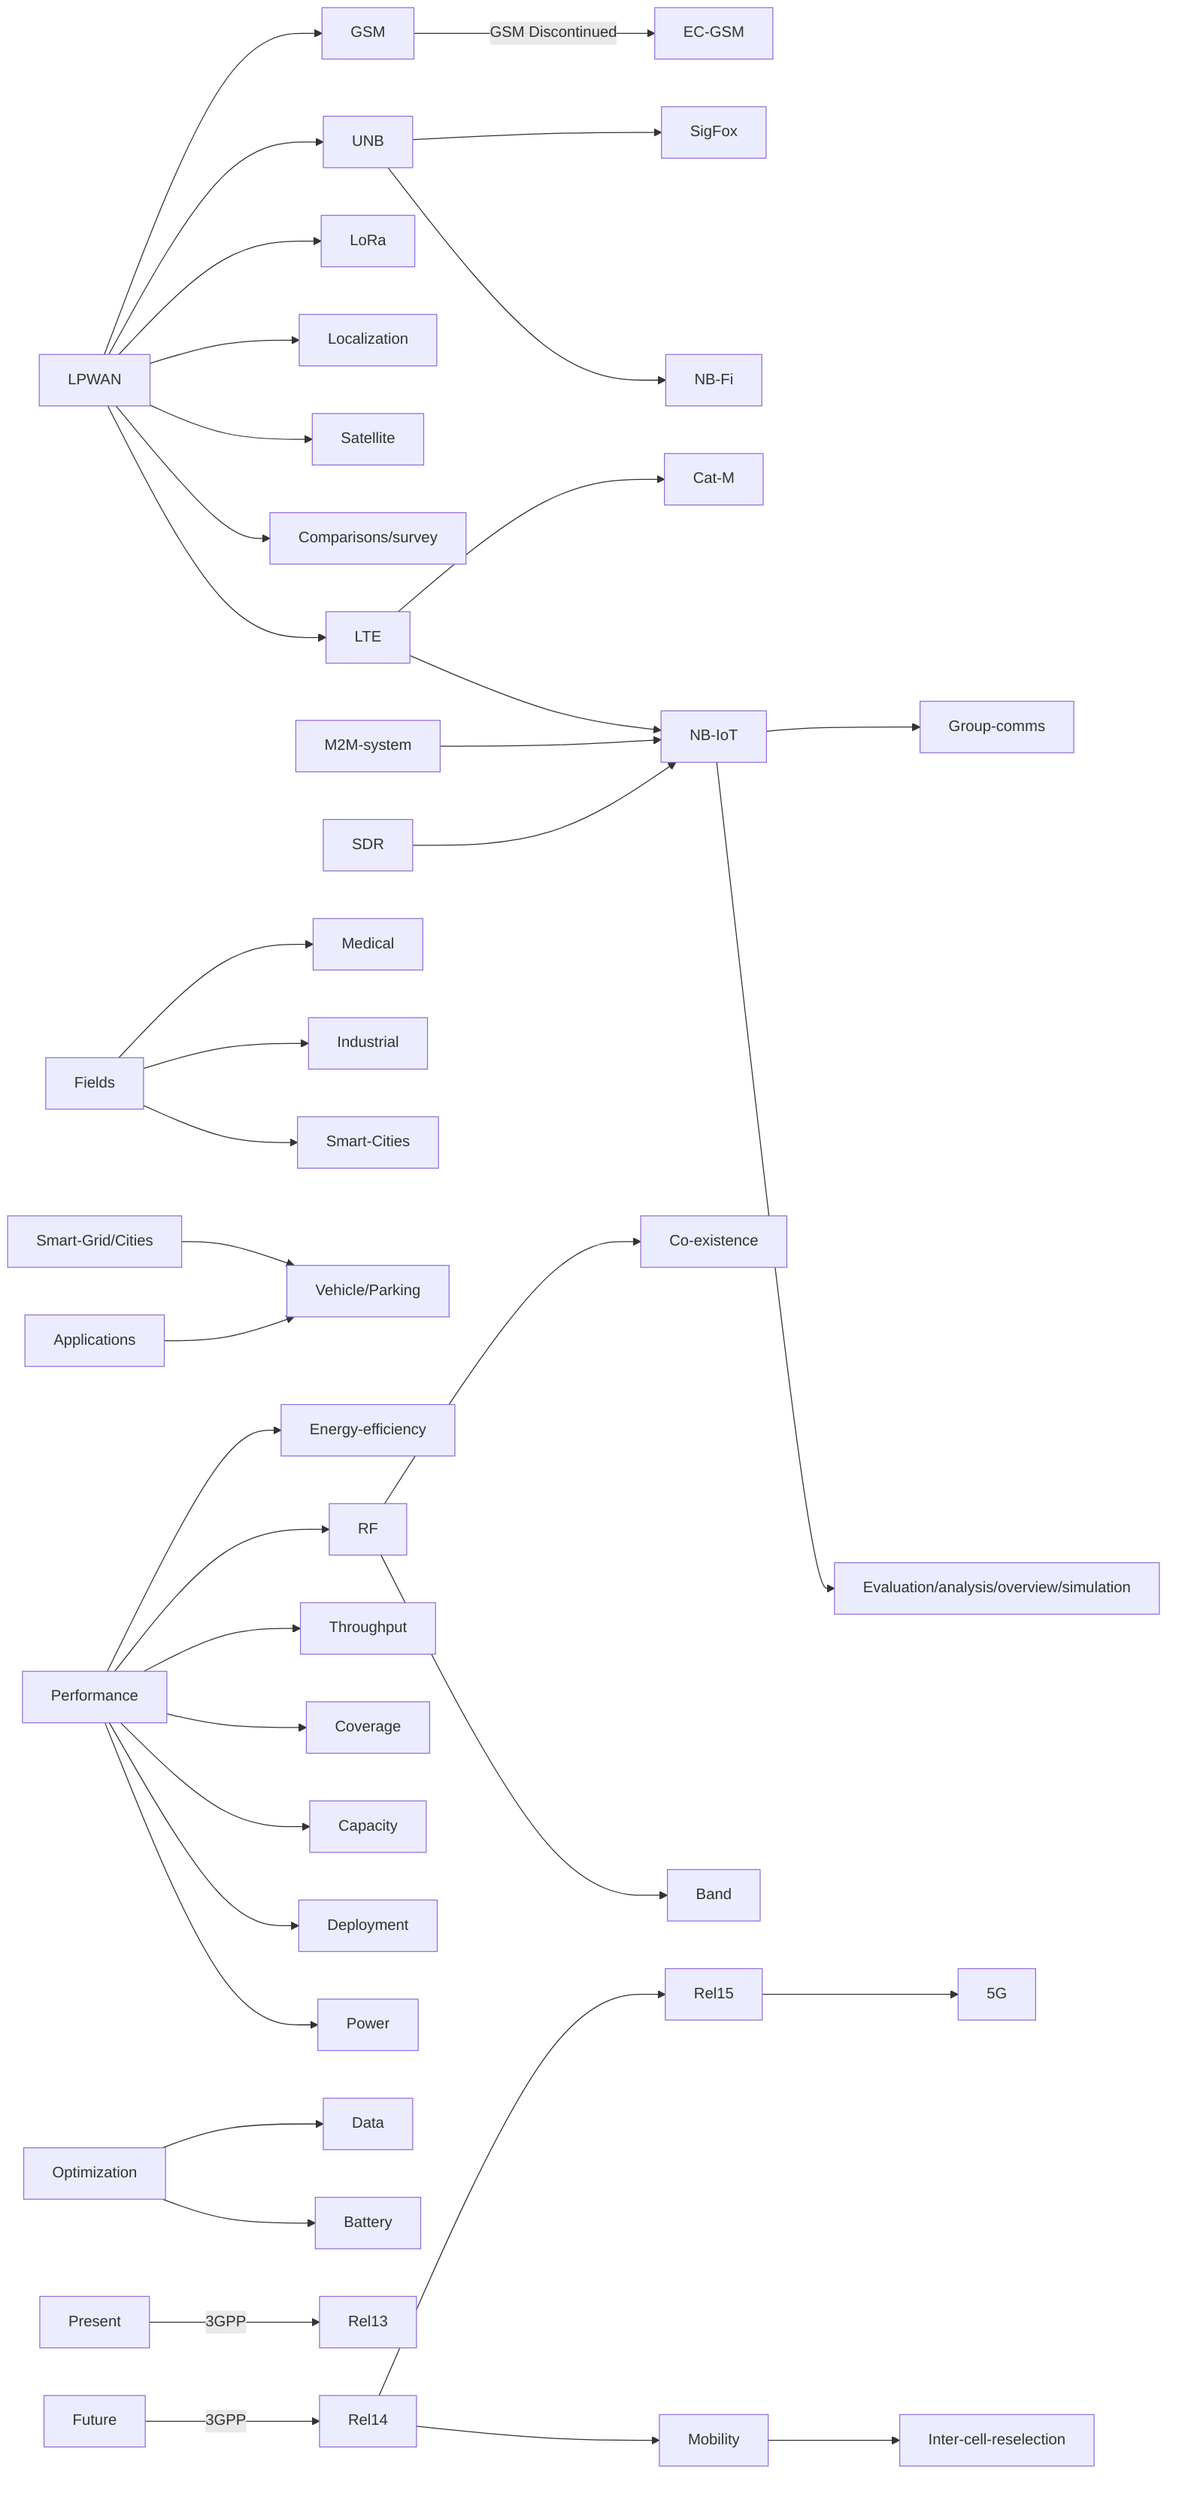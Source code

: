 graph LR
LPWAN --> GSM
GSM -- GSM Discontinued--> EC-GSM
LPWAN --> UNB
UNB --> SigFox
UNB --> NB-Fi
LPWAN --> LoRa
LPWAN --> Localization
LPWAN --> Satellite
LPWAN --> Comparisons/survey
LPWAN --> LTE
LTE --> Cat-M
LTE --> NB-IoT
M2M-system --> NB-IoT
SDR --> NB-IoT
NB-IoT --> Group-comms
NB-IoT --> Evaluation/analysis/overview/simulation
Fields --> Medical
Fields --> Industrial
Fields --> Smart-Cities
Smart-Grid/Cities --> Vehicle/Parking
Applications --> Vehicle/Parking
Performance --> Energy-efficiency
Performance --> RF
RF --> Co-existence
RF --> Band
Performance --> Throughput
Performance --> Coverage
Performance --> Capacity
Performance --> Deployment
Performance --> Power
Optimization --> Data
Optimization --> Battery
Present -- 3GPP --> Rel13
Future -- 3GPP --> Rel14
Rel14 --> Rel15
Rel15 --> 5G
Rel14 --> Mobility
Mobility --> Inter-cell-reselection